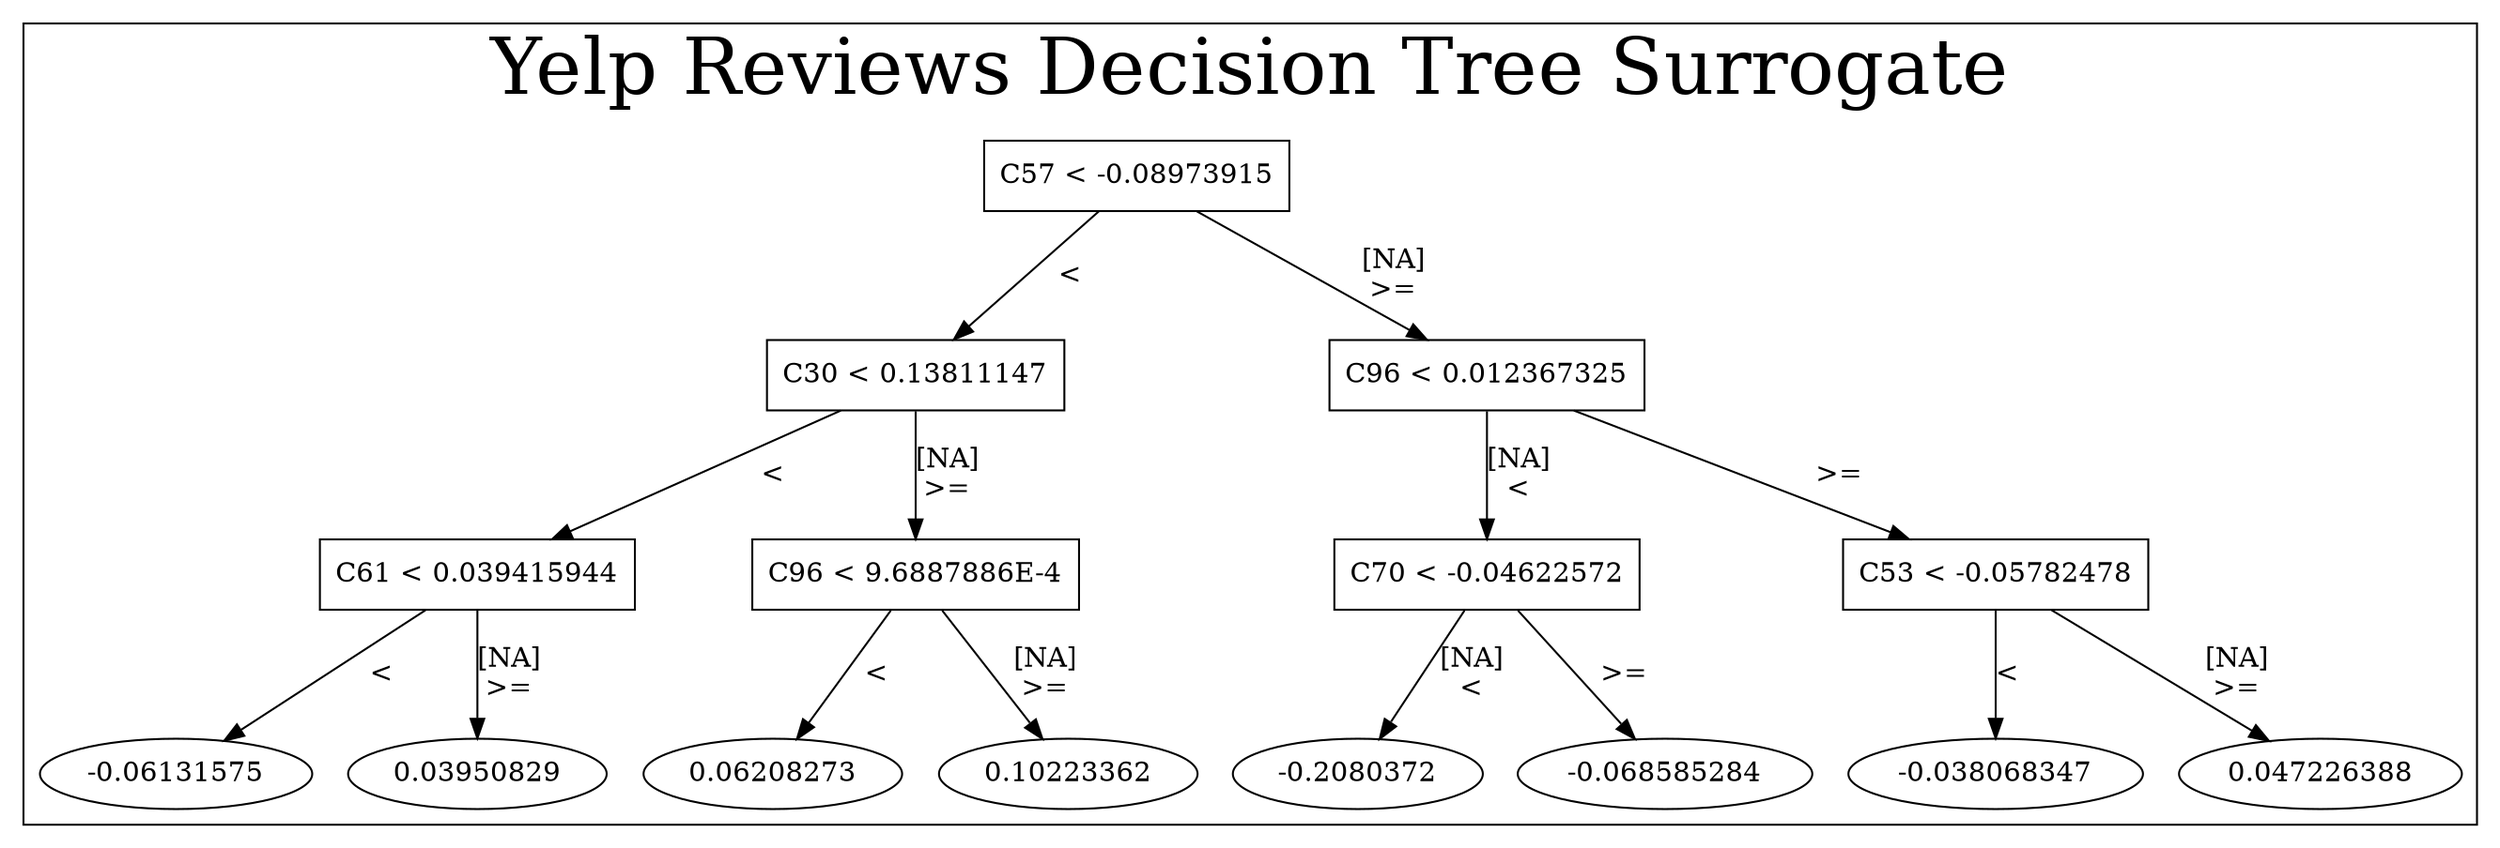 /*
Generated by:
    http://https://github.com/h2oai/h2o-3/tree/master/h2o-genmodel/src/main/java/hex/genmodel/tools/PrintMojo.java
*/

/*
On a mac:

$ brew install graphviz
$ dot -Tpng file.gv -o file.png
$ open file.png
*/

digraph G {

subgraph cluster_0 {
/* Nodes */

/* Level 0 */
{
"SG_0_Node_0" [shape=box, fontsize=14, label="C57 < -0.08973915"]
}

/* Level 1 */
{
"SG_0_Node_1" [shape=box, fontsize=14, label="C30 < 0.13811147"]
"SG_0_Node_2" [shape=box, fontsize=14, label="C96 < 0.012367325"]
}

/* Level 2 */
{
"SG_0_Node_3" [shape=box, fontsize=14, label="C61 < 0.039415944"]
"SG_0_Node_4" [shape=box, fontsize=14, label="C96 < 9.6887886E-4"]
"SG_0_Node_5" [shape=box, fontsize=14, label="C70 < -0.04622572"]
"SG_0_Node_6" [shape=box, fontsize=14, label="C53 < -0.05782478"]
}

/* Level 3 */
{
"SG_0_Node_15" [fontsize=14, label="-0.06131575"]
"SG_0_Node_16" [fontsize=14, label="0.03950829"]
"SG_0_Node_17" [fontsize=14, label="0.06208273"]
"SG_0_Node_18" [fontsize=14, label="0.10223362"]
"SG_0_Node_19" [fontsize=14, label="-0.2080372"]
"SG_0_Node_20" [fontsize=14, label="-0.068585284"]
"SG_0_Node_21" [fontsize=14, label="-0.038068347"]
"SG_0_Node_22" [fontsize=14, label="0.047226388"]
}

/* Edges */
"SG_0_Node_0" -> "SG_0_Node_1" [fontsize=14, label="<\n"]
"SG_0_Node_0" -> "SG_0_Node_2" [fontsize=14, label="[NA]\n>=\n"]
"SG_0_Node_2" -> "SG_0_Node_5" [fontsize=14, label="[NA]\n<\n"]
"SG_0_Node_2" -> "SG_0_Node_6" [fontsize=14, label=">=\n"]
"SG_0_Node_6" -> "SG_0_Node_21" [fontsize=14, label="<\n"]
"SG_0_Node_6" -> "SG_0_Node_22" [fontsize=14, label="[NA]\n>=\n"]
"SG_0_Node_5" -> "SG_0_Node_19" [fontsize=14, label="[NA]\n<\n"]
"SG_0_Node_5" -> "SG_0_Node_20" [fontsize=14, label=">=\n"]
"SG_0_Node_1" -> "SG_0_Node_3" [fontsize=14, label="<\n"]
"SG_0_Node_1" -> "SG_0_Node_4" [fontsize=14, label="[NA]\n>=\n"]
"SG_0_Node_4" -> "SG_0_Node_17" [fontsize=14, label="<\n"]
"SG_0_Node_4" -> "SG_0_Node_18" [fontsize=14, label="[NA]\n>=\n"]
"SG_0_Node_3" -> "SG_0_Node_15" [fontsize=14, label="<\n"]
"SG_0_Node_3" -> "SG_0_Node_16" [fontsize=14, label="[NA]\n>=\n"]

fontsize=40
label="Yelp Reviews Decision Tree Surrogate"
}

}

